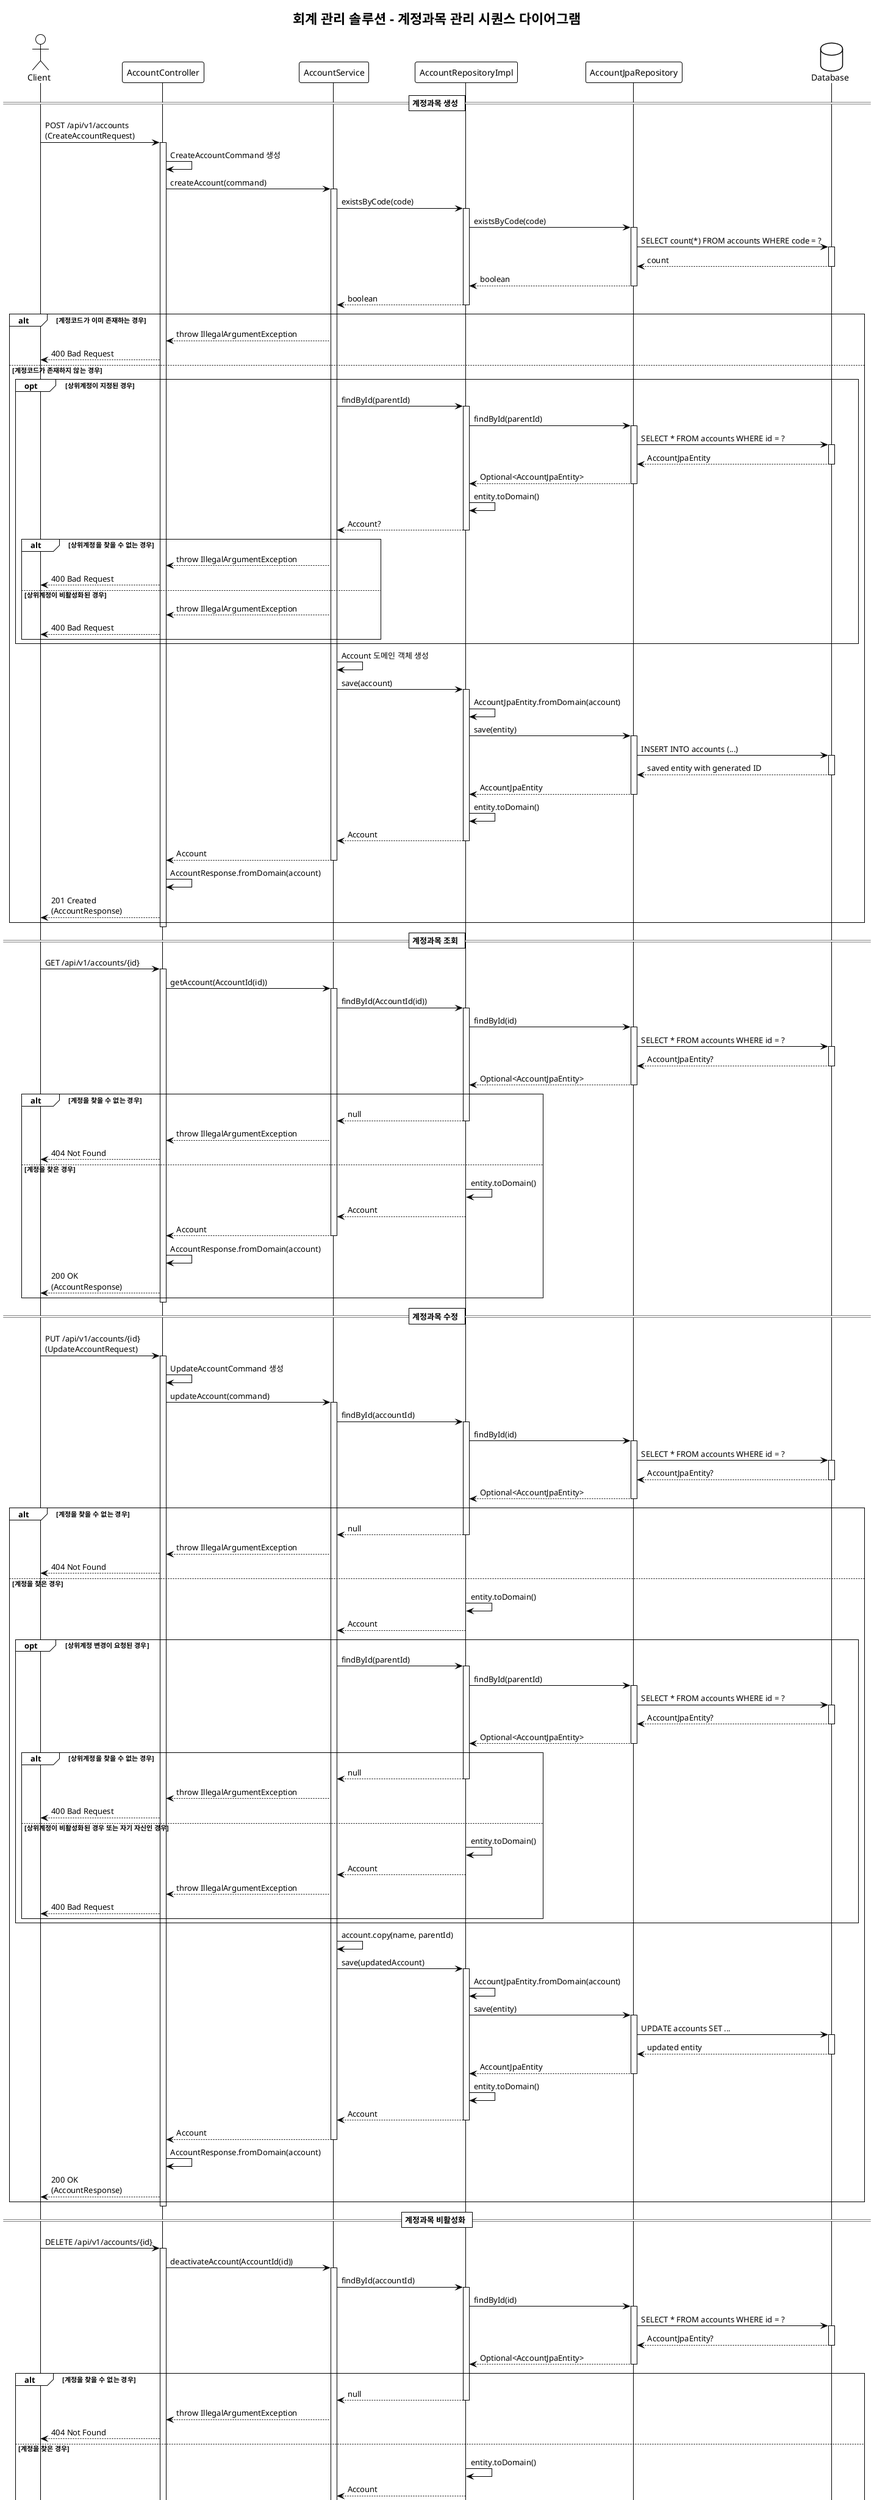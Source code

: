 @startuml Sequence Diagram - Account Management

!theme plain
title 회계 관리 솔루션 - 계정과목 관리 시퀀스 다이어그램

actor Client
participant "AccountController" as Controller
participant "AccountService" as Service
participant "AccountRepositoryImpl" as Repository
participant "AccountJpaRepository" as JpaRepo
database "Database" as DB

== 계정과목 생성 ==
Client -> Controller: POST /api/v1/accounts\n(CreateAccountRequest)
activate Controller

Controller -> Controller: CreateAccountCommand 생성
Controller -> Service: createAccount(command)
activate Service

Service -> Repository: existsByCode(code)
activate Repository
Repository -> JpaRepo: existsByCode(code)
activate JpaRepo
JpaRepo -> DB: SELECT count(*) FROM accounts WHERE code = ?
activate DB
DB --> JpaRepo: count
deactivate DB
JpaRepo --> Repository: boolean
deactivate JpaRepo
Repository --> Service: boolean
deactivate Repository

alt 계정코드가 이미 존재하는 경우
    Service --> Controller: throw IllegalArgumentException
    Controller --> Client: 400 Bad Request
else 계정코드가 존재하지 않는 경우
    
    opt 상위계정이 지정된 경우
        Service -> Repository: findById(parentId)
        activate Repository
        Repository -> JpaRepo: findById(parentId)
        activate JpaRepo
        JpaRepo -> DB: SELECT * FROM accounts WHERE id = ?
        activate DB
        DB --> JpaRepo: AccountJpaEntity
        deactivate DB
        JpaRepo --> Repository: Optional<AccountJpaEntity>
        deactivate JpaRepo
        Repository -> Repository: entity.toDomain()
        Repository --> Service: Account?
        deactivate Repository
        
        alt 상위계정을 찾을 수 없는 경우
            Service --> Controller: throw IllegalArgumentException
            Controller --> Client: 400 Bad Request
        else 상위계정이 비활성화된 경우
            Service --> Controller: throw IllegalArgumentException
            Controller --> Client: 400 Bad Request
        end
    end
    
    Service -> Service: Account 도메인 객체 생성
    Service -> Repository: save(account)
    activate Repository
    Repository -> Repository: AccountJpaEntity.fromDomain(account)
    Repository -> JpaRepo: save(entity)
    activate JpaRepo
    JpaRepo -> DB: INSERT INTO accounts (...)
    activate DB
    DB --> JpaRepo: saved entity with generated ID
    deactivate DB
    JpaRepo --> Repository: AccountJpaEntity
    deactivate JpaRepo
    Repository -> Repository: entity.toDomain()
    Repository --> Service: Account
    deactivate Repository
    Service --> Controller: Account
    deactivate Service
    
    Controller -> Controller: AccountResponse.fromDomain(account)
    Controller --> Client: 201 Created\n(AccountResponse)
end
deactivate Controller

== 계정과목 조회 ==
Client -> Controller: GET /api/v1/accounts/{id}
activate Controller

Controller -> Service: getAccount(AccountId(id))
activate Service

Service -> Repository: findById(AccountId(id))
activate Repository
Repository -> JpaRepo: findById(id)
activate JpaRepo
JpaRepo -> DB: SELECT * FROM accounts WHERE id = ?
activate DB
DB --> JpaRepo: AccountJpaEntity?
deactivate DB
JpaRepo --> Repository: Optional<AccountJpaEntity>
deactivate JpaRepo

alt 계정을 찾을 수 없는 경우
    Repository --> Service: null
    deactivate Repository
    Service --> Controller: throw IllegalArgumentException
    Controller --> Client: 404 Not Found
else 계정을 찾은 경우
    Repository -> Repository: entity.toDomain()
    Repository --> Service: Account
    deactivate Repository
    Service --> Controller: Account
    deactivate Service
    
    Controller -> Controller: AccountResponse.fromDomain(account)
    Controller --> Client: 200 OK\n(AccountResponse)
end
deactivate Controller

== 계정과목 수정 ==
Client -> Controller: PUT /api/v1/accounts/{id}\n(UpdateAccountRequest)
activate Controller

Controller -> Controller: UpdateAccountCommand 생성
Controller -> Service: updateAccount(command)
activate Service

Service -> Repository: findById(accountId)
activate Repository
Repository -> JpaRepo: findById(id)
activate JpaRepo
JpaRepo -> DB: SELECT * FROM accounts WHERE id = ?
activate DB
DB --> JpaRepo: AccountJpaEntity?
deactivate DB
JpaRepo --> Repository: Optional<AccountJpaEntity>
deactivate JpaRepo

alt 계정을 찾을 수 없는 경우
    Repository --> Service: null
    deactivate Repository
    Service --> Controller: throw IllegalArgumentException
    Controller --> Client: 404 Not Found
else 계정을 찾은 경우
    Repository -> Repository: entity.toDomain()
    Repository --> Service: Account
    deactivate Repository
    
    opt 상위계정 변경이 요청된 경우
        Service -> Repository: findById(parentId)
        activate Repository
        Repository -> JpaRepo: findById(parentId)
        activate JpaRepo
        JpaRepo -> DB: SELECT * FROM accounts WHERE id = ?
        activate DB
        DB --> JpaRepo: AccountJpaEntity?
        deactivate DB
        JpaRepo --> Repository: Optional<AccountJpaEntity>
        deactivate JpaRepo
        
        alt 상위계정을 찾을 수 없는 경우
            Repository --> Service: null
            deactivate Repository
            Service --> Controller: throw IllegalArgumentException
            Controller --> Client: 400 Bad Request
        else 상위계정이 비활성화된 경우 또는 자기 자신인 경우
            Repository -> Repository: entity.toDomain()
            Repository --> Service: Account
            deactivate Repository
            Service --> Controller: throw IllegalArgumentException
            Controller --> Client: 400 Bad Request
        end
    end
    
    Service -> Service: account.copy(name, parentId)
    Service -> Repository: save(updatedAccount)
    activate Repository
    Repository -> Repository: AccountJpaEntity.fromDomain(account)
    Repository -> JpaRepo: save(entity)
    activate JpaRepo
    JpaRepo -> DB: UPDATE accounts SET ...
    activate DB
    DB --> JpaRepo: updated entity
    deactivate DB
    JpaRepo --> Repository: AccountJpaEntity
    deactivate JpaRepo
    Repository -> Repository: entity.toDomain()
    Repository --> Service: Account
    deactivate Repository
    Service --> Controller: Account
    deactivate Service
    
    Controller -> Controller: AccountResponse.fromDomain(account)
    Controller --> Client: 200 OK\n(AccountResponse)
end
deactivate Controller

== 계정과목 비활성화 ==
Client -> Controller: DELETE /api/v1/accounts/{id}
activate Controller

Controller -> Service: deactivateAccount(AccountId(id))
activate Service

Service -> Repository: findById(accountId)
activate Repository
Repository -> JpaRepo: findById(id)
activate JpaRepo
JpaRepo -> DB: SELECT * FROM accounts WHERE id = ?
activate DB
DB --> JpaRepo: AccountJpaEntity?
deactivate DB
JpaRepo --> Repository: Optional<AccountJpaEntity>
deactivate JpaRepo

alt 계정을 찾을 수 없는 경우
    Repository --> Service: null
    deactivate Repository
    Service --> Controller: throw IllegalArgumentException
    Controller --> Client: 404 Not Found
else 계정을 찾은 경우
    Repository -> Repository: entity.toDomain()
    Repository --> Service: Account
    deactivate Repository
    
    Service -> Repository: findByParentId(accountId)
    activate Repository
    Repository -> JpaRepo: findByParentId(id)
    activate JpaRepo
    JpaRepo -> DB: SELECT * FROM accounts WHERE parent_id = ?
    activate DB
    DB --> JpaRepo: List<AccountJpaEntity>
    deactivate DB
    JpaRepo --> Repository: List<AccountJpaEntity>
    deactivate JpaRepo
    Repository -> Repository: entities.map { it.toDomain() }
    Repository --> Service: List<Account>
    deactivate Repository
    
    alt 하위 계정이 존재하는 경우
        Service --> Controller: throw IllegalArgumentException
        Controller --> Client: 400 Bad Request
    else 하위 계정이 없는 경우
        Service -> Service: account.deactivate()
        Service -> Repository: save(deactivatedAccount)
        activate Repository
        Repository -> Repository: AccountJpaEntity.fromDomain(account)
        Repository -> JpaRepo: save(entity)
        activate JpaRepo
        JpaRepo -> DB: UPDATE accounts SET is_active = false
        activate DB
        DB --> JpaRepo: updated entity
        deactivate DB
        JpaRepo --> Repository: AccountJpaEntity
        deactivate JpaRepo
        Repository -> Repository: entity.toDomain()
        Repository --> Service: Account
        deactivate Repository
        Service --> Controller: Account
        deactivate Service
        
        Controller -> Controller: AccountResponse.fromDomain(account)
        Controller --> Client: 200 OK\n(AccountResponse)
    end
end
deactivate Controller

@enduml
